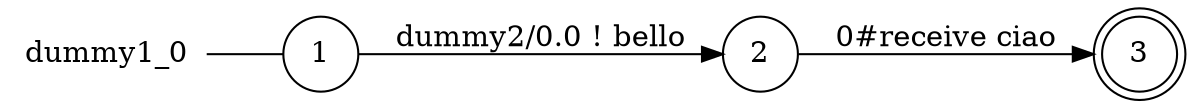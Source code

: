 digraph dummy1_0 {
	rankdir="LR";
	n_0 [label="dummy1_0", shape="plaintext"];
	n_1 [id="1", shape=circle, label="1"];
	n_0 -> n_1 [arrowhead=none];
	n_2 [id="3", shape=doublecircle, label="3"];
	n_3 [id="2", shape=circle, label="2"];

	n_3 -> n_2 [id="[$e|0]", label="0#receive ciao"];
	n_1 -> n_3 [id="[$e|1]", label="dummy2/0.0 ! bello"];
}
